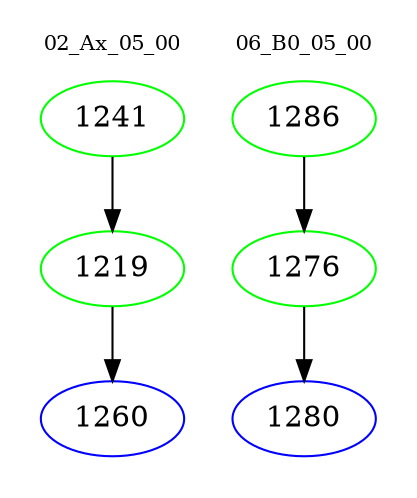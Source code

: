 digraph{
subgraph cluster_0 {
color = white
label = "02_Ax_05_00";
fontsize=10;
T0_1241 [label="1241", color="green"]
T0_1241 -> T0_1219 [color="black"]
T0_1219 [label="1219", color="green"]
T0_1219 -> T0_1260 [color="black"]
T0_1260 [label="1260", color="blue"]
}
subgraph cluster_1 {
color = white
label = "06_B0_05_00";
fontsize=10;
T1_1286 [label="1286", color="green"]
T1_1286 -> T1_1276 [color="black"]
T1_1276 [label="1276", color="green"]
T1_1276 -> T1_1280 [color="black"]
T1_1280 [label="1280", color="blue"]
}
}
